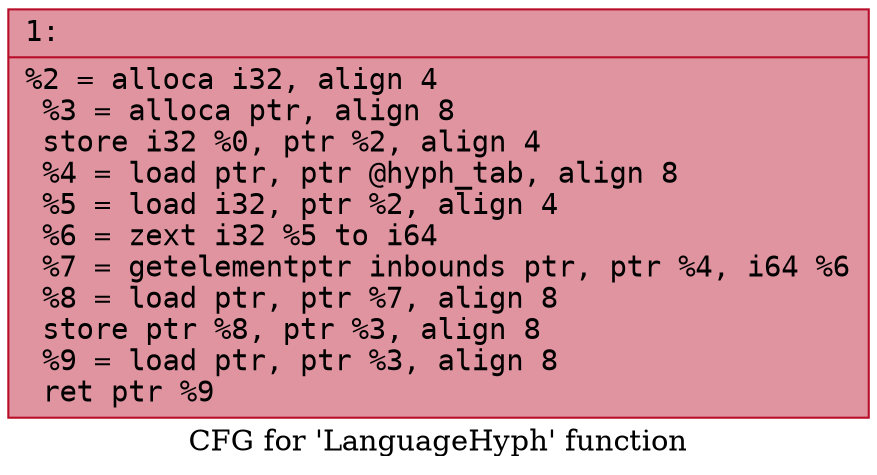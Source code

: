digraph "CFG for 'LanguageHyph' function" {
	label="CFG for 'LanguageHyph' function";

	Node0x600001a12760 [shape=record,color="#b70d28ff", style=filled, fillcolor="#b70d2870" fontname="Courier",label="{1:\l|  %2 = alloca i32, align 4\l  %3 = alloca ptr, align 8\l  store i32 %0, ptr %2, align 4\l  %4 = load ptr, ptr @hyph_tab, align 8\l  %5 = load i32, ptr %2, align 4\l  %6 = zext i32 %5 to i64\l  %7 = getelementptr inbounds ptr, ptr %4, i64 %6\l  %8 = load ptr, ptr %7, align 8\l  store ptr %8, ptr %3, align 8\l  %9 = load ptr, ptr %3, align 8\l  ret ptr %9\l}"];
}
